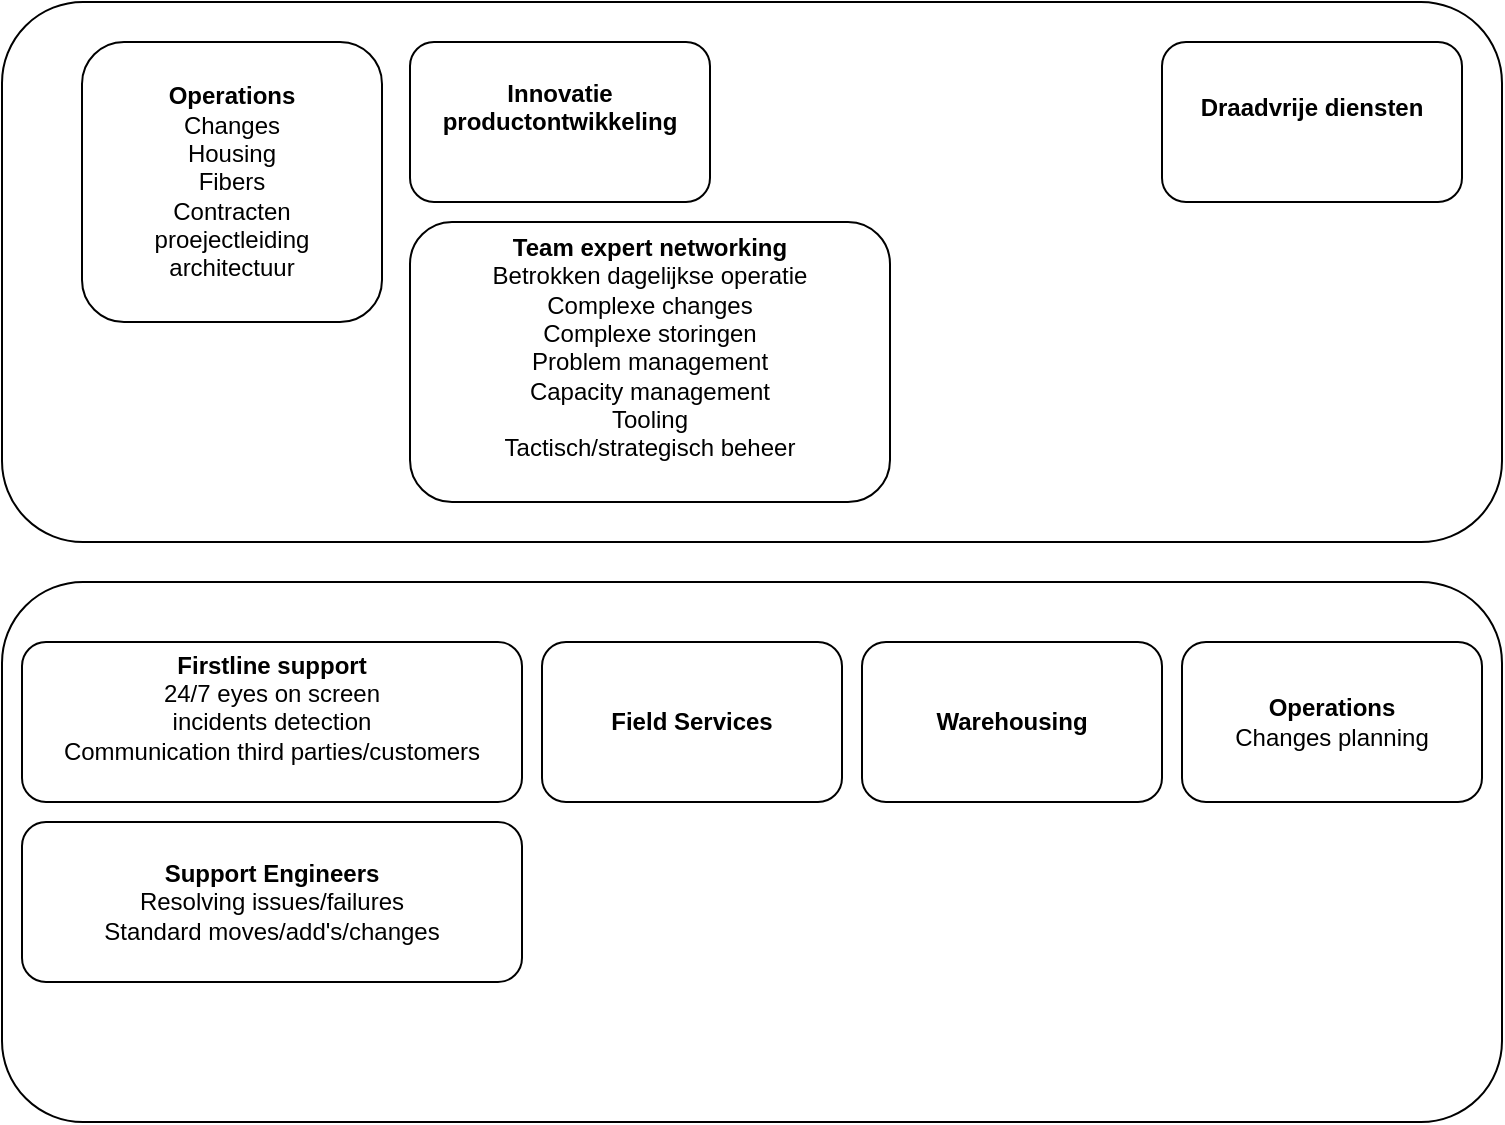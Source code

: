 <mxfile version="10.6.7" type="github"><diagram id="dnwQyK8tDg-eXtTszFHS" name="Page-1"><mxGraphModel dx="2052" dy="1672" grid="1" gridSize="10" guides="1" tooltips="1" connect="1" arrows="1" fold="1" page="1" pageScale="1" pageWidth="1169" pageHeight="827" math="0" shadow="0"><root><mxCell id="0"/><mxCell id="1" parent="0"/><mxCell id="RujncnJlw9xeW8ePq6ml-1" value="&lt;div style=&quot;text-align: left&quot;&gt;&lt;/div&gt;" style="rounded=1;whiteSpace=wrap;html=1;" vertex="1" parent="1"><mxGeometry x="230" y="90" width="750" height="270" as="geometry"/></mxCell><mxCell id="RujncnJlw9xeW8ePq6ml-7" value="&lt;b&gt;Operations&lt;br&gt;&lt;/b&gt;Changes&lt;br&gt;Housing&lt;br&gt;Fibers&lt;br&gt;Contracten&lt;br&gt;proejectleiding&lt;br&gt;architectuur&lt;br&gt;" style="rounded=1;whiteSpace=wrap;html=1;" vertex="1" parent="1"><mxGeometry x="270" y="110" width="150" height="140" as="geometry"/></mxCell><mxCell id="RujncnJlw9xeW8ePq6ml-8" value="&lt;b&gt;Innovatie productontwikkeling&lt;br&gt;&lt;/b&gt;&lt;br&gt;" style="rounded=1;whiteSpace=wrap;html=1;" vertex="1" parent="1"><mxGeometry x="434" y="110" width="150" height="80" as="geometry"/></mxCell><mxCell id="RujncnJlw9xeW8ePq6ml-9" value="&lt;b&gt;Team expert networking&lt;br&gt;&lt;/b&gt;Betrokken dagelijkse operatie&lt;br&gt;Complexe changes&lt;br&gt;Complexe storingen&lt;br&gt;Problem management&lt;br&gt;Capacity management&lt;br&gt;Tooling&lt;br&gt;Tactisch/strategisch beheer&lt;br&gt;&lt;br&gt;" style="rounded=1;whiteSpace=wrap;html=1;" vertex="1" parent="1"><mxGeometry x="434" y="200" width="240" height="140" as="geometry"/></mxCell><mxCell id="RujncnJlw9xeW8ePq6ml-12" value="&lt;b&gt;Draadvrije diensten&lt;br&gt;&lt;/b&gt;&lt;br&gt;" style="rounded=1;whiteSpace=wrap;html=1;" vertex="1" parent="1"><mxGeometry x="810" y="110" width="150" height="80" as="geometry"/></mxCell><mxCell id="RujncnJlw9xeW8ePq6ml-13" value="&lt;div style=&quot;text-align: left&quot;&gt;&lt;/div&gt;" style="rounded=1;whiteSpace=wrap;html=1;" vertex="1" parent="1"><mxGeometry x="230" y="380" width="750" height="270" as="geometry"/></mxCell><mxCell id="RujncnJlw9xeW8ePq6ml-14" value="&lt;b&gt;Field Services&lt;/b&gt;&lt;br&gt;" style="rounded=1;whiteSpace=wrap;html=1;" vertex="1" parent="1"><mxGeometry x="500" y="410" width="150" height="80" as="geometry"/></mxCell><mxCell id="RujncnJlw9xeW8ePq6ml-15" value="&lt;b&gt;Firstline support&lt;/b&gt;&lt;br&gt;24/7 eyes on screen&lt;br&gt;incidents detection&lt;br&gt;Communication third parties/customers&lt;br&gt;&lt;br&gt;" style="rounded=1;whiteSpace=wrap;html=1;" vertex="1" parent="1"><mxGeometry x="240" y="410" width="250" height="80" as="geometry"/></mxCell><mxCell id="RujncnJlw9xeW8ePq6ml-16" value="&lt;b&gt;Warehousing&lt;/b&gt;" style="rounded=1;whiteSpace=wrap;html=1;" vertex="1" parent="1"><mxGeometry x="660" y="410" width="150" height="80" as="geometry"/></mxCell><mxCell id="RujncnJlw9xeW8ePq6ml-17" value="&lt;b&gt;Operations&lt;/b&gt;&lt;br&gt;Changes planning&lt;br&gt;" style="rounded=1;whiteSpace=wrap;html=1;" vertex="1" parent="1"><mxGeometry x="820" y="410" width="150" height="80" as="geometry"/></mxCell><mxCell id="RujncnJlw9xeW8ePq6ml-18" value="&lt;b&gt;Support Engineers&lt;br&gt;&lt;/b&gt;Resolving issues/failures&lt;br&gt;Standard moves/add's/changes&lt;br&gt;" style="rounded=1;whiteSpace=wrap;html=1;" vertex="1" parent="1"><mxGeometry x="240" y="500" width="250" height="80" as="geometry"/></mxCell></root></mxGraphModel></diagram></mxfile>